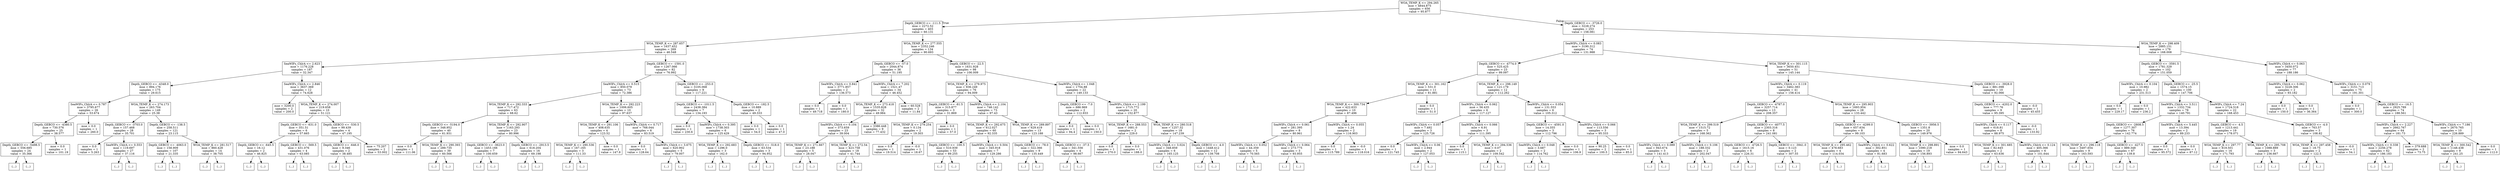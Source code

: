 digraph Tree {
node [shape=box] ;
0 [label="WOA_TEMP_K <= 294.265\nmse = 4844.875\nsamples = 656\nvalue = 95.877"] ;
1 [label="Depth_GEBCO <= -111.5\nmse = 2272.52\nsamples = 403\nvalue = 60.131"] ;
0 -> 1 [labeldistance=2.5, labelangle=45, headlabel="True"] ;
2 [label="WOA_TEMP_K <= 287.657\nmse = 1637.452\nsamples = 269\nvalue = 46.548"] ;
1 -> 2 ;
3 [label="SeaWIFs_ChlrA <= 2.623\nmse = 1176.228\nsamples = 187\nvalue = 32.347"] ;
2 -> 3 ;
4 [label="Depth_GEBCO <= -4348.0\nmse = 894.176\nsamples = 175\nvalue = 29.615"] ;
3 -> 4 ;
5 [label="SeaWIFs_ChlrA <= 0.787\nmse = 3795.677\nsamples = 26\nvalue = 53.674"] ;
4 -> 5 ;
6 [label="Depth_GEBCO <= -4380.5\nmse = 730.576\nsamples = 25\nvalue = 38.577"] ;
5 -> 6 ;
7 [label="Depth_GEBCO <= -5498.5\nmse = 556.685\nsamples = 24\nvalue = 35.366"] ;
6 -> 7 ;
8 [label="(...)"] ;
7 -> 8 ;
11 [label="(...)"] ;
7 -> 11 ;
52 [label="mse = 0.0\nsamples = 1\nvalue = 101.19"] ;
6 -> 52 ;
53 [label="mse = 0.0\nsamples = 1\nvalue = 260.0"] ;
5 -> 53 ;
54 [label="WOA_TEMP_K <= 274.173\nmse = 263.704\nsamples = 149\nvalue = 25.38"] ;
4 -> 54 ;
55 [label="Depth_GEBCO <= -3703.0\nmse = 157.468\nsamples = 28\nvalue = 35.701"] ;
54 -> 55 ;
56 [label="mse = 0.0\nsamples = 1\nvalue = 5.263"] ;
55 -> 56 ;
57 [label="SeaWIFs_ChlrA <= 0.553\nmse = 119.697\nsamples = 27\nvalue = 37.116"] ;
55 -> 57 ;
58 [label="(...)"] ;
57 -> 58 ;
89 [label="(...)"] ;
57 -> 89 ;
108 [label="Depth_GEBCO <= -138.5\nmse = 258.511\nsamples = 121\nvalue = 23.115"] ;
54 -> 108 ;
109 [label="Depth_GEBCO <= -4063.0\nmse = 158.909\nsamples = 107\nvalue = 21.335"] ;
108 -> 109 ;
110 [label="(...)"] ;
109 -> 110 ;
123 [label="(...)"] ;
109 -> 123 ;
250 [label="WOA_TEMP_K <= 281.517\nmse = 860.428\nsamples = 14\nvalue = 38.705"] ;
108 -> 250 ;
251 [label="(...)"] ;
250 -> 251 ;
256 [label="(...)"] ;
250 -> 256 ;
271 [label="SeaWIFs_ChlrA <= 2.846\nmse = 3637.369\nsamples = 12\nvalue = 74.628"] ;
3 -> 271 ;
272 [label="mse = 3200.0\nsamples = 2\nvalue = 200.0"] ;
271 -> 272 ;
273 [label="WOA_TEMP_K <= 274.007\nmse = 219.658\nsamples = 10\nvalue = 51.121"] ;
271 -> 273 ;
274 [label="Depth_GEBCO <= -631.0\nmse = 351.51\nsamples = 6\nvalue = 57.665"] ;
273 -> 274 ;
275 [label="Depth_GEBCO <= -645.5\nmse = 16.12\nsamples = 2\nvalue = 46.825"] ;
274 -> 275 ;
276 [label="(...)"] ;
275 -> 276 ;
277 [label="(...)"] ;
275 -> 277 ;
278 [label="Depth_GEBCO <= -569.5\nmse = 431.076\nsamples = 4\nvalue = 63.085"] ;
274 -> 278 ;
279 [label="(...)"] ;
278 -> 279 ;
280 [label="(...)"] ;
278 -> 280 ;
281 [label="Depth_GEBCO <= -530.5\nmse = 99.439\nsamples = 4\nvalue = 47.195"] ;
273 -> 281 ;
282 [label="Depth_GEBCO <= -646.0\nmse = 9.346\nsamples = 2\nvalue = 38.485"] ;
281 -> 282 ;
283 [label="(...)"] ;
282 -> 283 ;
284 [label="(...)"] ;
282 -> 284 ;
285 [label="mse = 75.207\nsamples = 2\nvalue = 53.002"] ;
281 -> 285 ;
286 [label="Depth_GEBCO <= -1591.0\nmse = 1267.066\nsamples = 82\nvalue = 76.992"] ;
2 -> 286 ;
287 [label="SeaWIFs_ChlrA <= 0.515\nmse = 850.079\nsamples = 73\nvalue = 72.386"] ;
286 -> 287 ;
288 [label="WOA_TEMP_K <= 292.333\nmse = 717.472\nsamples = 63\nvalue = 68.62"] ;
287 -> 288 ;
289 [label="Depth_GEBCO <= -5194.0\nmse = 348.952\nsamples = 40\nvalue = 61.931"] ;
288 -> 289 ;
290 [label="mse = 0.0\nsamples = 1\nvalue = 111.06"] ;
289 -> 290 ;
291 [label="WOA_TEMP_K <= 290.393\nmse = 289.735\nsamples = 39\nvalue = 60.566"] ;
289 -> 291 ;
292 [label="(...)"] ;
291 -> 292 ;
329 [label="(...)"] ;
291 -> 329 ;
358 [label="WOA_TEMP_K <= 292.907\nmse = 1163.293\nsamples = 23\nvalue = 80.996"] ;
288 -> 358 ;
359 [label="Depth_GEBCO <= -3623.0\nmse = 1453.166\nsamples = 7\nvalue = 100.659"] ;
358 -> 359 ;
360 [label="(...)"] ;
359 -> 360 ;
369 [label="(...)"] ;
359 -> 369 ;
372 [label="Depth_GEBCO <= -2913.5\nmse = 618.204\nsamples = 16\nvalue = 69.198"] ;
358 -> 372 ;
373 [label="(...)"] ;
372 -> 373 ;
396 [label="(...)"] ;
372 -> 396 ;
397 [label="WOA_TEMP_K <= 292.223\nmse = 1006.605\nsamples = 10\nvalue = 97.637"] ;
287 -> 397 ;
398 [label="WOA_TEMP_K <= 291.106\nmse = 408.635\nsamples = 4\nvalue = 123.52"] ;
397 -> 398 ;
399 [label="WOA_TEMP_K <= 290.536\nmse = 167.165\nsamples = 3\nvalue = 111.33"] ;
398 -> 399 ;
400 [label="(...)"] ;
399 -> 400 ;
401 [label="(...)"] ;
399 -> 401 ;
402 [label="mse = 0.0\nsamples = 1\nvalue = 147.9"] ;
398 -> 402 ;
403 [label="SeaWIFs_ChlrA <= 0.717\nmse = 768.044\nsamples = 6\nvalue = 83.519"] ;
397 -> 403 ;
404 [label="mse = 0.0\nsamples = 1\nvalue = 128.64"] ;
403 -> 404 ;
405 [label="SeaWIFs_ChlrA <= 3.675\nmse = 620.902\nsamples = 5\nvalue = 79.007"] ;
403 -> 405 ;
406 [label="(...)"] ;
405 -> 406 ;
411 [label="(...)"] ;
405 -> 411 ;
414 [label="Depth_GEBCO <= -253.0\nmse = 3105.068\nsamples = 9\nvalue = 117.221"] ;
286 -> 414 ;
415 [label="Depth_GEBCO <= -1011.5\nmse = 2438.384\nsamples = 7\nvalue = 134.193"] ;
414 -> 415 ;
416 [label="mse = 0.0\nsamples = 1\nvalue = 230.6"] ;
415 -> 416 ;
417 [label="SeaWIFs_ChlrA <= 0.395\nmse = 1738.303\nsamples = 6\nvalue = 125.429"] ;
415 -> 417 ;
418 [label="WOA_TEMP_K <= 292.683\nmse = 1296.0\nsamples = 3\nvalue = 162.0"] ;
417 -> 418 ;
419 [label="(...)"] ;
418 -> 419 ;
420 [label="(...)"] ;
418 -> 420 ;
423 [label="Depth_GEBCO <= -518.0\nmse = 63.534\nsamples = 3\nvalue = 94.952"] ;
417 -> 423 ;
424 [label="(...)"] ;
423 -> 424 ;
425 [label="(...)"] ;
423 -> 425 ;
428 [label="Depth_GEBCO <= -182.5\nmse = 10.889\nsamples = 2\nvalue = 49.333"] ;
414 -> 428 ;
429 [label="mse = 0.0\nsamples = 1\nvalue = 54.0"] ;
428 -> 429 ;
430 [label="mse = 0.0\nsamples = 1\nvalue = 47.0"] ;
428 -> 430 ;
431 [label="WOA_TEMP_K <= 277.555\nmse = 2352.246\nsamples = 134\nvalue = 90.693"] ;
1 -> 431 ;
432 [label="Depth_GEBCO <= -57.0\nmse = 2044.874\nsamples = 36\nvalue = 51.195"] ;
431 -> 432 ;
433 [label="SeaWIFs_ChlrA <= 0.841\nmse = 3771.857\nsamples = 2\nvalue = 136.573"] ;
432 -> 433 ;
434 [label="mse = 0.0\nsamples = 1\nvalue = 49.718"] ;
433 -> 434 ;
435 [label="mse = 0.0\nsamples = 1\nvalue = 180.0"] ;
433 -> 435 ;
436 [label="SeaWIFs_ChlrA <= 7.202\nmse = 1521.47\nsamples = 34\nvalue = 46.452"] ;
432 -> 436 ;
437 [label="WOA_TEMP_K <= 273.418\nmse = 1535.828\nsamples = 32\nvalue = 49.984"] ;
436 -> 437 ;
438 [label="SeaWIFs_ChlrA <= 0.104\nmse = 373.659\nsamples = 23\nvalue = 39.004"] ;
437 -> 438 ;
439 [label="WOA_TEMP_K <= 271.667\nmse = 23.188\nsamples = 5\nvalue = 28.047"] ;
438 -> 439 ;
440 [label="(...)"] ;
439 -> 440 ;
443 [label="(...)"] ;
439 -> 443 ;
444 [label="WOA_TEMP_K <= 272.54\nmse = 423.758\nsamples = 18\nvalue = 41.744"] ;
438 -> 444 ;
445 [label="(...)"] ;
444 -> 445 ;
456 [label="(...)"] ;
444 -> 456 ;
459 [label="mse = 3386.448\nsamples = 9\nvalue = 77.432"] ;
437 -> 459 ;
460 [label="mse = 60.528\nsamples = 2\nvalue = 11.84"] ;
436 -> 460 ;
461 [label="Depth_GEBCO <= -22.5\nmse = 1631.928\nsamples = 98\nvalue = 106.009"] ;
431 -> 461 ;
462 [label="WOA_TEMP_K <= 279.975\nmse = 936.249\nsamples = 76\nvalue = 94.009"] ;
461 -> 462 ;
463 [label="Depth_GEBCO <= -81.5\nmse = 315.877\nsamples = 3\nvalue = 31.869"] ;
462 -> 463 ;
464 [label="WOA_TEMP_K <= 279.254\nmse = 0.134\nsamples = 2\nvalue = 19.303"] ;
463 -> 464 ;
465 [label="mse = 0.0\nsamples = 1\nvalue = 19.514"] ;
464 -> 465 ;
466 [label="mse = -0.0\nsamples = 1\nvalue = 18.67"] ;
464 -> 466 ;
467 [label="mse = 0.0\nsamples = 1\nvalue = 57.0"] ;
463 -> 467 ;
468 [label="SeaWIFs_ChlrA <= 2.104\nmse = 746.142\nsamples = 73\nvalue = 97.43"] ;
462 -> 468 ;
469 [label="WOA_TEMP_K <= 292.675\nmse = 612.027\nsamples = 60\nvalue = 92.335"] ;
468 -> 469 ;
470 [label="Depth_GEBCO <= -100.5\nmse = 510.939\nsamples = 53\nvalue = 89.255"] ;
469 -> 470 ;
471 [label="(...)"] ;
470 -> 471 ;
474 [label="(...)"] ;
470 -> 474 ;
555 [label="SeaWIFs_ChlrA <= 0.504\nmse = 345.918\nsamples = 7\nvalue = 129.286"] ;
469 -> 555 ;
556 [label="(...)"] ;
555 -> 556 ;
559 [label="(...)"] ;
555 -> 559 ;
560 [label="WOA_TEMP_K <= 289.897\nmse = 629.419\nsamples = 13\nvalue = 123.188"] ;
468 -> 560 ;
561 [label="Depth_GEBCO <= -78.0\nmse = 322.366\nsamples = 9\nvalue = 135.449"] ;
560 -> 561 ;
562 [label="(...)"] ;
561 -> 562 ;
563 [label="(...)"] ;
561 -> 563 ;
578 [label="Depth_GEBCO <= -37.5\nmse = 341.556\nsamples = 4\nvalue = 98.667"] ;
560 -> 578 ;
579 [label="(...)"] ;
578 -> 579 ;
580 [label="(...)"] ;
578 -> 580 ;
583 [label="SeaWIFs_ChlrA <= 1.048\nmse = 1754.88\nsamples = 22\nvalue = 149.133"] ;
461 -> 583 ;
584 [label="Depth_GEBCO <= -7.0\nmse = 686.969\nsamples = 2\nvalue = 112.933"] ;
583 -> 584 ;
585 [label="mse = 0.0\nsamples = 1\nvalue = 94.4"] ;
584 -> 585 ;
586 [label="mse = 0.0\nsamples = 1\nvalue = 150.0"] ;
584 -> 586 ;
587 [label="SeaWIFs_ChlrA <= 2.199\nmse = 1715.772\nsamples = 20\nvalue = 152.877"] ;
583 -> 587 ;
588 [label="WOA_TEMP_K <= 288.553\nmse = 1681.0\nsamples = 2\nvalue = 229.0"] ;
587 -> 588 ;
589 [label="mse = 0.0\nsamples = 1\nvalue = 270.0"] ;
588 -> 589 ;
590 [label="mse = 0.0\nsamples = 1\nvalue = 188.0"] ;
588 -> 590 ;
591 [label="WOA_TEMP_K <= 280.518\nmse = 1257.32\nsamples = 18\nvalue = 147.239"] ;
587 -> 591 ;
592 [label="SeaWIFs_ChlrA <= 3.024\nmse = 348.859\nsamples = 6\nvalue = 165.125"] ;
591 -> 592 ;
593 [label="(...)"] ;
592 -> 593 ;
594 [label="(...)"] ;
592 -> 594 ;
601 [label="Depth_GEBCO <= -4.0\nmse = 1448.412\nsamples = 12\nvalue = 139.708"] ;
591 -> 601 ;
602 [label="(...)"] ;
601 -> 602 ;
621 [label="(...)"] ;
601 -> 621 ;
624 [label="Depth_GEBCO <= -3726.0\nmse = 3228.274\nsamples = 253\nvalue = 158.081"] ;
0 -> 624 [labeldistance=2.5, labelangle=-45, headlabel="False"] ;
625 [label="SeaWIFs_ChlrA <= 0.083\nmse = 3190.312\nsamples = 74\nvalue = 131.988"] ;
624 -> 625 ;
626 [label="Depth_GEBCO <= -4774.0\nmse = 525.425\nsamples = 23\nvalue = 99.097"] ;
625 -> 626 ;
627 [label="WOA_TEMP_K <= 301.162\nmse = 531.0\nsamples = 11\nvalue = 81.881"] ;
626 -> 627 ;
628 [label="WOA_TEMP_K <= 300.734\nmse = 422.633\nsamples = 10\nvalue = 87.496"] ;
627 -> 628 ;
629 [label="SeaWIFs_ChlrA <= 0.061\nmse = 281.395\nsamples = 8\nvalue = 80.961"] ;
628 -> 629 ;
630 [label="SeaWIFs_ChlrA <= 0.052\nmse = 44.359\nsamples = 5\nvalue = 70.565"] ;
629 -> 630 ;
631 [label="(...)"] ;
630 -> 631 ;
634 [label="(...)"] ;
630 -> 634 ;
637 [label="SeaWIFs_ChlrA <= 0.064\nmse = 273.775\nsamples = 3\nvalue = 93.955"] ;
629 -> 637 ;
638 [label="(...)"] ;
637 -> 638 ;
639 [label="(...)"] ;
637 -> 639 ;
642 [label="SeaWIFs_ChlrA <= 0.055\nmse = 1.24\nsamples = 2\nvalue = 116.903"] ;
628 -> 642 ;
643 [label="mse = 0.0\nsamples = 1\nvalue = 115.789"] ;
642 -> 643 ;
644 [label="mse = -0.0\nsamples = 1\nvalue = 118.016"] ;
642 -> 644 ;
645 [label="mse = 0.0\nsamples = 1\nvalue = 51.0"] ;
627 -> 645 ;
646 [label="WOA_TEMP_K <= 298.149\nmse = 121.179\nsamples = 12\nvalue = 112.262"] ;
626 -> 646 ;
647 [label="SeaWIFs_ChlrA <= 0.062\nmse = 56.435\nsamples = 6\nvalue = 117.127"] ;
646 -> 647 ;
648 [label="SeaWIFs_ChlrA <= 0.057\nmse = 7.492\nsamples = 3\nvalue = 125.726"] ;
647 -> 648 ;
649 [label="mse = 0.0\nsamples = 1\nvalue = 121.745"] ;
648 -> 649 ;
650 [label="SeaWIFs_ChlrA <= 0.06\nmse = 2.944\nsamples = 2\nvalue = 127.053"] ;
648 -> 650 ;
651 [label="(...)"] ;
650 -> 651 ;
652 [label="(...)"] ;
650 -> 652 ;
653 [label="SeaWIFs_ChlrA <= 0.066\nmse = 6.91\nsamples = 3\nvalue = 111.395"] ;
647 -> 653 ;
654 [label="mse = 0.0\nsamples = 1\nvalue = 115.1"] ;
653 -> 654 ;
655 [label="WOA_TEMP_K <= 294.536\nmse = 0.07\nsamples = 2\nvalue = 109.542"] ;
653 -> 655 ;
656 [label="(...)"] ;
655 -> 656 ;
657 [label="(...)"] ;
655 -> 657 ;
658 [label="SeaWIFs_ChlrA <= 0.054\nmse = 131.553\nsamples = 6\nvalue = 105.312"] ;
646 -> 658 ;
659 [label="Depth_GEBCO <= -4591.0\nmse = 14.355\nsamples = 3\nvalue = 112.796"] ;
658 -> 659 ;
660 [label="SeaWIFs_ChlrA <= 0.048\nmse = 3.687\nsamples = 2\nvalue = 114.762"] ;
659 -> 660 ;
661 [label="(...)"] ;
660 -> 661 ;
662 [label="(...)"] ;
660 -> 662 ;
663 [label="mse = 0.0\nsamples = 1\nvalue = 106.9"] ;
659 -> 663 ;
664 [label="SeaWIFs_ChlrA <= 0.066\nmse = 113.556\nsamples = 3\nvalue = 95.333"] ;
658 -> 664 ;
665 [label="mse = 90.25\nsamples = 2\nvalue = 100.5"] ;
664 -> 665 ;
666 [label="mse = 0.0\nsamples = 1\nvalue = 85.0"] ;
664 -> 666 ;
667 [label="WOA_TEMP_K <= 301.115\nmse = 3650.451\nsamples = 51\nvalue = 145.144"] ;
625 -> 667 ;
668 [label="SeaWIFs_ChlrA <= 0.119\nmse = 3462.383\nsamples = 41\nvalue = 158.414"] ;
667 -> 668 ;
669 [label="Depth_GEBCO <= -4787.0\nmse = 3257.714\nsamples = 13\nvalue = 208.357"] ;
668 -> 669 ;
670 [label="WOA_TEMP_K <= 299.519\nmse = 1515.72\nsamples = 5\nvalue = 168.362"] ;
669 -> 670 ;
671 [label="SeaWIFs_ChlrA <= 0.089\nmse = 943.674\nsamples = 3\nvalue = 141.413"] ;
670 -> 671 ;
672 [label="(...)"] ;
671 -> 672 ;
673 [label="(...)"] ;
671 -> 673 ;
676 [label="SeaWIFs_ChlrA <= 0.106\nmse = 188.332\nsamples = 2\nvalue = 202.047"] ;
670 -> 676 ;
677 [label="(...)"] ;
676 -> 677 ;
678 [label="(...)"] ;
676 -> 678 ;
679 [label="Depth_GEBCO <= -4077.5\nmse = 2303.316\nsamples = 8\nvalue = 241.081"] ;
669 -> 679 ;
680 [label="Depth_GEBCO <= -4726.5\nmse = 1615.16\nsamples = 6\nvalue = 226.31"] ;
679 -> 680 ;
681 [label="(...)"] ;
680 -> 681 ;
686 [label="(...)"] ;
680 -> 686 ;
689 [label="Depth_GEBCO <= -3941.0\nmse = 0.123\nsamples = 2\nvalue = 307.55"] ;
679 -> 689 ;
690 [label="(...)"] ;
689 -> 690 ;
691 [label="(...)"] ;
689 -> 691 ;
692 [label="WOA_TEMP_K <= 295.903\nmse = 1693.954\nsamples = 28\nvalue = 133.442"] ;
668 -> 692 ;
693 [label="Depth_GEBCO <= -4299.0\nmse = 657.634\nsamples = 8\nvalue = 99.103"] ;
692 -> 693 ;
694 [label="WOA_TEMP_K <= 295.462\nmse = 478.683\nsamples = 4\nvalue = 114.034"] ;
693 -> 694 ;
695 [label="(...)"] ;
694 -> 695 ;
700 [label="(...)"] ;
694 -> 700 ;
701 [label="SeaWIFs_ChlrA <= 0.622\nmse = 302.851\nsamples = 4\nvalue = 81.683"] ;
693 -> 701 ;
702 [label="(...)"] ;
701 -> 702 ;
705 [label="(...)"] ;
701 -> 705 ;
708 [label="Depth_GEBCO <= -3956.5\nmse = 1351.8\nsamples = 20\nvalue = 149.976"] ;
692 -> 708 ;
709 [label="WOA_TEMP_K <= 298.891\nmse = 1090.218\nsamples = 19\nvalue = 156.893"] ;
708 -> 709 ;
710 [label="(...)"] ;
709 -> 710 ;
737 [label="(...)"] ;
709 -> 737 ;
746 [label="mse = 0.0\nsamples = 1\nvalue = 94.643"] ;
708 -> 746 ;
747 [label="Depth_GEBCO <= -3928.0\nmse = 881.098\nsamples = 10\nvalue = 92.066"] ;
667 -> 747 ;
748 [label="Depth_GEBCO <= -4202.0\nmse = 777.76\nsamples = 9\nvalue = 95.395"] ;
747 -> 748 ;
749 [label="SeaWIFs_ChlrA <= 0.117\nmse = 618.81\nsamples = 8\nvalue = 88.975"] ;
748 -> 749 ;
750 [label="WOA_TEMP_K <= 301.685\nmse = 82.645\nsamples = 2\nvalue = 63.636"] ;
749 -> 750 ;
751 [label="(...)"] ;
750 -> 751 ;
752 [label="(...)"] ;
750 -> 752 ;
753 [label="SeaWIFs_ChlrA <= 0.124\nmse = 405.366\nsamples = 6\nvalue = 101.644"] ;
749 -> 753 ;
754 [label="(...)"] ;
753 -> 754 ;
755 [label="(...)"] ;
753 -> 755 ;
764 [label="mse = -0.0\nsamples = 1\nvalue = 133.92"] ;
748 -> 764 ;
765 [label="mse = -0.0\nsamples = 1\nvalue = 45.455"] ;
747 -> 765 ;
766 [label="WOA_TEMP_K <= 298.409\nmse = 2885.151\nsamples = 179\nvalue = 168.008"] ;
624 -> 766 ;
767 [label="Depth_GEBCO <= -3591.5\nmse = 1781.329\nsamples = 102\nvalue = 151.059"] ;
766 -> 767 ;
768 [label="SeaWIFs_ChlrA <= 0.104\nmse = 10.982\nsamples = 2\nvalue = 231.513"] ;
767 -> 768 ;
769 [label="mse = 0.0\nsamples = 1\nvalue = 229.17"] ;
768 -> 769 ;
770 [label="mse = 0.0\nsamples = 1\nvalue = 236.2"] ;
768 -> 770 ;
771 [label="Depth_GEBCO <= -25.5\nmse = 1574.15\nsamples = 100\nvalue = 147.706"] ;
767 -> 771 ;
772 [label="SeaWIFs_ChlrA <= 3.511\nmse = 1332.734\nsamples = 78\nvalue = 140.791"] ;
771 -> 772 ;
773 [label="Depth_GEBCO <= -2808.5\nmse = 1277.307\nsamples = 76\nvalue = 142.774"] ;
772 -> 773 ;
774 [label="WOA_TEMP_K <= 296.118\nmse = 3497.654\nsamples = 9\nvalue = 163.593"] ;
773 -> 774 ;
775 [label="(...)"] ;
774 -> 775 ;
780 [label="(...)"] ;
774 -> 780 ;
789 [label="Depth_GEBCO <= -427.5\nmse = 889.348\nsamples = 67\nvalue = 139.8"] ;
773 -> 789 ;
790 [label="(...)"] ;
789 -> 790 ;
803 [label="(...)"] ;
789 -> 803 ;
888 [label="SeaWIFs_ChlrA <= 5.445\nmse = 13.394\nsamples = 2\nvalue = 89.233"] ;
772 -> 888 ;
889 [label="mse = 0.0\nsamples = 1\nvalue = 95.572"] ;
888 -> 889 ;
890 [label="mse = 0.0\nsamples = 1\nvalue = 87.12"] ;
888 -> 890 ;
891 [label="SeaWIFs_ChlrA <= 7.24\nmse = 1724.518\nsamples = 22\nvalue = 168.453"] ;
771 -> 891 ;
892 [label="Depth_GEBCO <= -4.5\nmse = 1213.441\nsamples = 19\nvalue = 178.071"] ;
891 -> 892 ;
893 [label="WOA_TEMP_K <= 297.77\nmse = 819.501\nsamples = 16\nvalue = 171.793"] ;
892 -> 893 ;
894 [label="(...)"] ;
893 -> 894 ;
907 [label="(...)"] ;
893 -> 907 ;
910 [label="WOA_TEMP_K <= 295.708\nmse = 1088.889\nsamples = 3\nvalue = 236.667"] ;
892 -> 910 ;
911 [label="(...)"] ;
910 -> 911 ;
912 [label="(...)"] ;
910 -> 912 ;
913 [label="Depth_GEBCO <= -4.0\nmse = 763.57\nsamples = 3\nvalue = 108.82"] ;
891 -> 913 ;
914 [label="WOA_TEMP_K <= 297.458\nmse = 18.75\nsamples = 2\nvalue = 122.5"] ;
913 -> 914 ;
915 [label="(...)"] ;
914 -> 915 ;
916 [label="(...)"] ;
914 -> 916 ;
917 [label="mse = -0.0\nsamples = 1\nvalue = 54.1"] ;
913 -> 917 ;
918 [label="SeaWIFs_ChlrA <= 0.063\nmse = 3450.072\nsamples = 77\nvalue = 188.186"] ;
766 -> 918 ;
919 [label="SeaWIFs_ChlrA <= 0.062\nmse = 3228.306\nsamples = 2\nvalue = 93.182"] ;
918 -> 919 ;
920 [label="mse = 0.0\nsamples = 1\nvalue = 150.0"] ;
919 -> 920 ;
921 [label="mse = 0.0\nsamples = 1\nvalue = 36.364"] ;
919 -> 921 ;
922 [label="SeaWIFs_ChlrA <= 0.079\nmse = 3151.713\nsamples = 75\nvalue = 191.301"] ;
918 -> 922 ;
923 [label="mse = 0.0\nsamples = 1\nvalue = 300.0"] ;
922 -> 923 ;
924 [label="Depth_GEBCO <= -16.5\nmse = 2925.789\nsamples = 74\nvalue = 188.561"] ;
922 -> 924 ;
925 [label="SeaWIFs_ChlrA <= 2.227\nmse = 2662.767\nsamples = 64\nvalue = 181.73"] ;
924 -> 925 ;
926 [label="SeaWIFs_ChlrA <= 0.338\nmse = 2256.278\nsamples = 62\nvalue = 186.183"] ;
925 -> 926 ;
927 [label="(...)"] ;
926 -> 927 ;
962 [label="(...)"] ;
926 -> 962 ;
997 [label="mse = 379.688\nsamples = 2\nvalue = 73.75"] ;
925 -> 997 ;
998 [label="SeaWIFs_ChlrA <= 7.186\nmse = 2670.765\nsamples = 10\nvalue = 226.889"] ;
924 -> 998 ;
999 [label="WOA_TEMP_K <= 300.542\nmse = 1148.438\nsamples = 9\nvalue = 241.25"] ;
998 -> 999 ;
1000 [label="(...)"] ;
999 -> 1000 ;
1009 [label="(...)"] ;
999 -> 1009 ;
1010 [label="mse = 0.0\nsamples = 1\nvalue = 112.0"] ;
998 -> 1010 ;
}